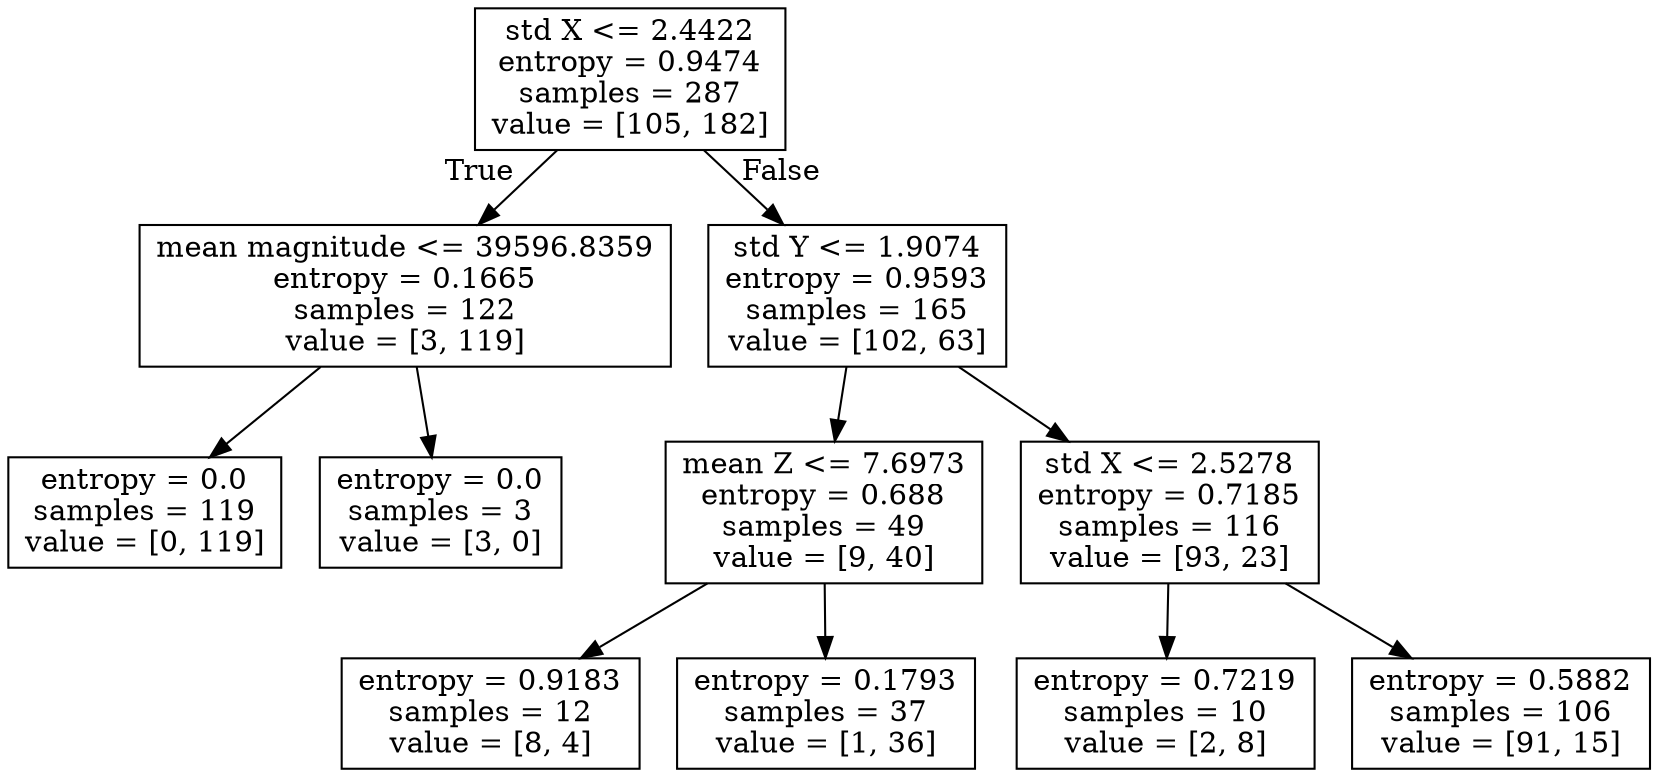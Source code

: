 digraph Tree {
node [shape=box] ;
0 [label="std X <= 2.4422\nentropy = 0.9474\nsamples = 287\nvalue = [105, 182]"] ;
1 [label="mean magnitude <= 39596.8359\nentropy = 0.1665\nsamples = 122\nvalue = [3, 119]"] ;
0 -> 1 [labeldistance=2.5, labelangle=45, headlabel="True"] ;
2 [label="entropy = 0.0\nsamples = 119\nvalue = [0, 119]"] ;
1 -> 2 ;
3 [label="entropy = 0.0\nsamples = 3\nvalue = [3, 0]"] ;
1 -> 3 ;
4 [label="std Y <= 1.9074\nentropy = 0.9593\nsamples = 165\nvalue = [102, 63]"] ;
0 -> 4 [labeldistance=2.5, labelangle=-45, headlabel="False"] ;
5 [label="mean Z <= 7.6973\nentropy = 0.688\nsamples = 49\nvalue = [9, 40]"] ;
4 -> 5 ;
6 [label="entropy = 0.9183\nsamples = 12\nvalue = [8, 4]"] ;
5 -> 6 ;
7 [label="entropy = 0.1793\nsamples = 37\nvalue = [1, 36]"] ;
5 -> 7 ;
8 [label="std X <= 2.5278\nentropy = 0.7185\nsamples = 116\nvalue = [93, 23]"] ;
4 -> 8 ;
9 [label="entropy = 0.7219\nsamples = 10\nvalue = [2, 8]"] ;
8 -> 9 ;
10 [label="entropy = 0.5882\nsamples = 106\nvalue = [91, 15]"] ;
8 -> 10 ;
}